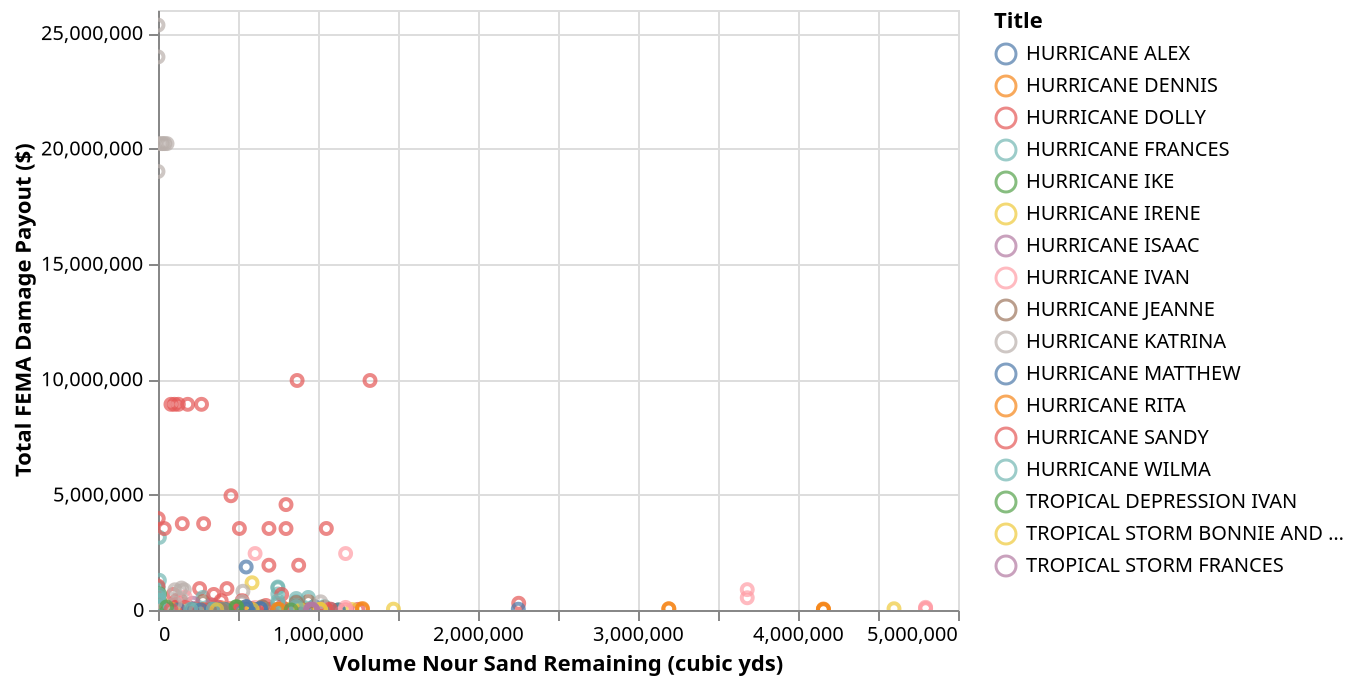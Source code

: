 {
  "$schema": "https://vega.github.io/schema/vega-lite/v5.json",
  "config": {
    "view": {
      "height": 300,
      "width": 400
    }
  },
  "data": {
    "values": [
      {
        "Title": "HURRICANE IRENE",
        "totApproved": 53837,
        "vol_left_over": 4600000
      },
      {
        "Title": "HURRICANE WILMA",
        "totApproved": 286329,
        "vol_left_over": 0
      },
      {
        "Title": "HURRICANE SANDY",
        "totApproved": 3530225,
        "vol_left_over": 800000
      },
      {
        "Title": "HURRICANE WILMA",
        "totApproved": 997066,
        "vol_left_over": 0
      },
      {
        "Title": "HURRICANE SANDY",
        "totApproved": 8912845,
        "vol_left_over": 272000
      },
      {
        "Title": "HURRICANE RITA",
        "totApproved": 2874,
        "vol_left_over": 0
      },
      {
        "Title": "TROPICAL STORM FRANCES",
        "totApproved": 17532,
        "vol_left_over": 747000
      },
      {
        "Title": "HURRICANE IRENE",
        "totApproved": 30320,
        "vol_left_over": 799504
      },
      {
        "Title": "TROPICAL STORM BONNIE AND HURRICANE CHARLEY",
        "totApproved": 1180350,
        "vol_left_over": 587746
      },
      {
        "Title": "HURRICANE SANDY",
        "totApproved": 405428,
        "vol_left_over": 394797
      },
      {
        "Title": "HURRICANE WILMA",
        "totApproved": 178623,
        "vol_left_over": 136350
      },
      {
        "Title": "HURRICANE ISAAC",
        "totApproved": 3100,
        "vol_left_over": 230000
      },
      {
        "Title": "HURRICANE WILMA",
        "totApproved": 5308,
        "vol_left_over": 136350
      },
      {
        "Title": "TROPICAL STORM BONNIE AND HURRICANE CHARLEY",
        "totApproved": 34640,
        "vol_left_over": 587746
      },
      {
        "Title": "HURRICANE SANDY",
        "totApproved": 125643,
        "vol_left_over": 96000
      },
      {
        "Title": "HURRICANE KATRINA",
        "totApproved": 811917,
        "vol_left_over": 530729
      },
      {
        "Title": "HURRICANE WILMA",
        "totApproved": 178623,
        "vol_left_over": 180420
      },
      {
        "Title": "HURRICANE IRENE",
        "totApproved": 21383,
        "vol_left_over": 800000
      },
      {
        "Title": "HURRICANE MATTHEW",
        "totApproved": 15483,
        "vol_left_over": 130000
      },
      {
        "Title": "HURRICANE IRENE",
        "totApproved": 17482,
        "vol_left_over": 799504
      },
      {
        "Title": "HURRICANE WILMA",
        "totApproved": 961158,
        "vol_left_over": 0
      },
      {
        "Title": "HURRICANE IRENE",
        "totApproved": 36417,
        "vol_left_over": 1003000
      },
      {
        "Title": "HURRICANE WILMA",
        "totApproved": 325,
        "vol_left_over": 0
      },
      {
        "Title": "HURRICANE SANDY",
        "totApproved": 4567667,
        "vol_left_over": 800000
      },
      {
        "Title": "HURRICANE WILMA",
        "totApproved": 5308,
        "vol_left_over": 180420
      },
      {
        "Title": "HURRICANE FRANCES",
        "totApproved": 121956,
        "vol_left_over": 10000
      },
      {
        "Title": "HURRICANE WILMA",
        "totApproved": 393460,
        "vol_left_over": 0
      },
      {
        "Title": "HURRICANE IRENE",
        "totApproved": 16460,
        "vol_left_over": 175000
      },
      {
        "Title": "HURRICANE SANDY",
        "totApproved": 10293,
        "vol_left_over": 272000
      },
      {
        "Title": "HURRICANE SANDY",
        "totApproved": 1512,
        "vol_left_over": 96000
      },
      {
        "Title": "HURRICANE FRANCES",
        "totApproved": 43631,
        "vol_left_over": 587746
      },
      {
        "Title": "HURRICANE FRANCES",
        "totApproved": 86425,
        "vol_left_over": 10000
      },
      {
        "Title": "HURRICANE SANDY",
        "totApproved": 405428,
        "vol_left_over": 0
      },
      {
        "Title": "HURRICANE WILMA",
        "totApproved": 694289,
        "vol_left_over": 0
      },
      {
        "Title": "HURRICANE SANDY",
        "totApproved": 27182,
        "vol_left_over": 1250000
      },
      {
        "Title": "HURRICANE SANDY",
        "totApproved": 9945562,
        "vol_left_over": 1325000
      },
      {
        "Title": "HURRICANE SANDY",
        "totApproved": 59364,
        "vol_left_over": 450000
      },
      {
        "Title": "HURRICANE SANDY",
        "totApproved": 674309,
        "vol_left_over": 96000
      },
      {
        "Title": "HURRICANE WILMA",
        "totApproved": 107829,
        "vol_left_over": 509504
      },
      {
        "Title": "HURRICANE SANDY",
        "totApproved": 107749,
        "vol_left_over": 390095
      },
      {
        "Title": "HURRICANE IVAN",
        "totApproved": 2434,
        "vol_left_over": 606814
      },
      {
        "Title": "HURRICANE SANDY",
        "totApproved": 38817,
        "vol_left_over": 502789
      },
      {
        "Title": "HURRICANE MATTHEW",
        "totApproved": 15483,
        "vol_left_over": 1083597
      },
      {
        "Title": "HURRICANE JEANNE",
        "totApproved": 11154,
        "vol_left_over": 1040253
      },
      {
        "Title": "HURRICANE IRENE",
        "totApproved": 7898,
        "vol_left_over": 118762
      },
      {
        "Title": "TROPICAL DEPRESSION IVAN",
        "totApproved": 921,
        "vol_left_over": 1126941
      },
      {
        "Title": "HURRICANE IRENE",
        "totApproved": 2532,
        "vol_left_over": 441414
      },
      {
        "Title": "HURRICANE WILMA",
        "totApproved": 628,
        "vol_left_over": 509504
      },
      {
        "Title": "HURRICANE IVAN",
        "totApproved": 530433,
        "vol_left_over": 3682757
      },
      {
        "Title": "HURRICANE IVAN",
        "totApproved": 2446456,
        "vol_left_over": 606814
      },
      {
        "Title": "HURRICANE SANDY",
        "totApproved": 928109,
        "vol_left_over": 260063
      },
      {
        "Title": "HURRICANE IVAN",
        "totApproved": 882533,
        "vol_left_over": 3682757
      },
      {
        "Title": "HURRICANE JEANNE",
        "totApproved": 46208,
        "vol_left_over": 0
      },
      {
        "Title": "HURRICANE SANDY",
        "totApproved": 8273,
        "vol_left_over": 151703
      },
      {
        "Title": "HURRICANE SANDY",
        "totApproved": 3741577,
        "vol_left_over": 151703
      },
      {
        "Title": "HURRICANE FRANCES",
        "totApproved": 53207,
        "vol_left_over": 0
      },
      {
        "Title": "HURRICANE WILMA",
        "totApproved": 1284576,
        "vol_left_over": 8668
      },
      {
        "Title": "HURRICANE IVAN",
        "totApproved": 10577,
        "vol_left_over": 606814
      },
      {
        "Title": "HURRICANE FRANCES",
        "totApproved": 544291,
        "vol_left_over": 280868
      },
      {
        "Title": "HURRICANE RITA",
        "totApproved": 9200,
        "vol_left_over": 0
      },
      {
        "Title": "HURRICANE IRENE",
        "totApproved": 21383,
        "vol_left_over": 1213629
      },
      {
        "Title": "HURRICANE JEANNE",
        "totApproved": 122,
        "vol_left_over": 280868
      },
      {
        "Title": "HURRICANE IVAN",
        "totApproved": 111833,
        "vol_left_over": 606814
      },
      {
        "Title": "HURRICANE SANDY",
        "totApproved": 9945562,
        "vol_left_over": 869478
      },
      {
        "Title": "HURRICANE SANDY",
        "totApproved": 4692,
        "vol_left_over": 693502
      },
      {
        "Title": "HURRICANE WILMA",
        "totApproved": 3148810,
        "vol_left_over": 8668
      },
      {
        "Title": "HURRICANE IRENE",
        "totApproved": 48286,
        "vol_left_over": 402231
      },
      {
        "Title": "HURRICANE SANDY",
        "totApproved": 1939794,
        "vol_left_over": 693072
      },
      {
        "Title": "TROPICAL STORM BONNIE AND HURRICANE CHARLEY",
        "totApproved": 1394,
        "vol_left_over": 0
      },
      {
        "Title": "HURRICANE JEANNE",
        "totApproved": 365204,
        "vol_left_over": 280868
      },
      {
        "Title": "HURRICANE IRENE",
        "totApproved": 522,
        "vol_left_over": 402231
      },
      {
        "Title": "TROPICAL STORM BONNIE AND HURRICANE CHARLEY",
        "totApproved": 3357,
        "vol_left_over": 280868
      },
      {
        "Title": "HURRICANE FRANCES",
        "totApproved": 151470,
        "vol_left_over": 1040253
      },
      {
        "Title": "HURRICANE JEANNE",
        "totApproved": 109664,
        "vol_left_over": 1040253
      },
      {
        "Title": "HURRICANE SANDY",
        "totApproved": 3532370,
        "vol_left_over": 693502
      },
      {
        "Title": "HURRICANE RITA",
        "totApproved": 2465,
        "vol_left_over": 0
      },
      {
        "Title": "HURRICANE SANDY",
        "totApproved": 29863,
        "vol_left_over": 693502
      },
      {
        "Title": "HURRICANE SANDY",
        "totApproved": 125643,
        "vol_left_over": 348685
      },
      {
        "Title": "HURRICANE MATTHEW",
        "totApproved": 11666,
        "vol_left_over": 392660
      },
      {
        "Title": "HURRICANE WILMA",
        "totApproved": 87812,
        "vol_left_over": 901772
      },
      {
        "Title": "HURRICANE JEANNE",
        "totApproved": 64805,
        "vol_left_over": 864198
      },
      {
        "Title": "HURRICANE JEANNE",
        "totApproved": 69627,
        "vol_left_over": 864198
      },
      {
        "Title": "HURRICANE RITA",
        "totApproved": 26200,
        "vol_left_over": 1277511
      },
      {
        "Title": "HURRICANE DENNIS",
        "totApproved": 54957,
        "vol_left_over": 3192500
      },
      {
        "Title": "HURRICANE MATTHEW",
        "totApproved": 21241,
        "vol_left_over": 422037
      },
      {
        "Title": "HURRICANE JEANNE",
        "totApproved": 103737,
        "vol_left_over": 864198
      },
      {
        "Title": "HURRICANE SANDY",
        "totApproved": 107749,
        "vol_left_over": 375738
      },
      {
        "Title": "HURRICANE IVAN",
        "totApproved": 17455,
        "vol_left_over": 225443
      },
      {
        "Title": "HURRICANE ISAAC",
        "totApproved": 7500,
        "vol_left_over": 217928
      },
      {
        "Title": "HURRICANE MATTHEW",
        "totApproved": 151580,
        "vol_left_over": 976920
      },
      {
        "Title": "HURRICANE IRENE",
        "totApproved": 15265,
        "vol_left_over": 0
      },
      {
        "Title": "HURRICANE DENNIS",
        "totApproved": 1852,
        "vol_left_over": 526034
      },
      {
        "Title": "HURRICANE SANDY",
        "totApproved": 405428,
        "vol_left_over": 526034
      },
      {
        "Title": "HURRICANE SANDY",
        "totApproved": 1512,
        "vol_left_over": 348685
      },
      {
        "Title": "HURRICANE SANDY",
        "totApproved": 8912845,
        "vol_left_over": 102952
      },
      {
        "Title": "HURRICANE KATRINA",
        "totApproved": 412,
        "vol_left_over": 526034
      },
      {
        "Title": "HURRICANE SANDY",
        "totApproved": 3962657,
        "vol_left_over": 1502
      },
      {
        "Title": "HURRICANE MATTHEW",
        "totApproved": 967,
        "vol_left_over": 1127215
      },
      {
        "Title": "HURRICANE SANDY",
        "totApproved": 29863,
        "vol_left_over": 1052068
      },
      {
        "Title": "HURRICANE KATRINA",
        "totApproved": 48071,
        "vol_left_over": 526034
      },
      {
        "Title": "HURRICANE SANDY",
        "totApproved": 292487,
        "vol_left_over": 2254431
      },
      {
        "Title": "HURRICANE MATTHEW",
        "totApproved": 5910,
        "vol_left_over": 71390
      },
      {
        "Title": "HURRICANE MATTHEW",
        "totApproved": 5910,
        "vol_left_over": 69887
      },
      {
        "Title": "HURRICANE RITA",
        "totApproved": 9200,
        "vol_left_over": 0
      },
      {
        "Title": "HURRICANE FRANCES",
        "totApproved": 357265,
        "vol_left_over": 864198
      },
      {
        "Title": "HURRICANE MATTHEW",
        "totApproved": 28208,
        "vol_left_over": 601181
      },
      {
        "Title": "HURRICANE FRANCES",
        "totApproved": 544291,
        "vol_left_over": 939346
      },
      {
        "Title": "HURRICANE RITA",
        "totApproved": 64765,
        "vol_left_over": 1277511
      },
      {
        "Title": "HURRICANE FRANCES",
        "totApproved": 2980,
        "vol_left_over": 225443
      },
      {
        "Title": "HURRICANE ISAAC",
        "totApproved": 75999,
        "vol_left_over": 217928
      },
      {
        "Title": "HURRICANE IRENE",
        "totApproved": 24494,
        "vol_left_over": 45088
      },
      {
        "Title": "HURRICANE DENNIS",
        "totApproved": 18729,
        "vol_left_over": 526034
      },
      {
        "Title": "TROPICAL STORM BONNIE AND HURRICANE CHARLEY",
        "totApproved": 3357,
        "vol_left_over": 939346
      },
      {
        "Title": "HURRICANE SANDY",
        "totApproved": 4692,
        "vol_left_over": 1052068
      },
      {
        "Title": "HURRICANE IRENE",
        "totApproved": 93591,
        "vol_left_over": 526034
      },
      {
        "Title": "HURRICANE IRENE",
        "totApproved": 48286,
        "vol_left_over": 891552
      },
      {
        "Title": "HURRICANE FRANCES",
        "totApproved": 100228,
        "vol_left_over": 864198
      },
      {
        "Title": "HURRICANE SANDY",
        "totApproved": 10293,
        "vol_left_over": 102952
      },
      {
        "Title": "HURRICANE KATRINA",
        "totApproved": 355102,
        "vol_left_over": 526034
      },
      {
        "Title": "HURRICANE ISAAC",
        "totApproved": 215559,
        "vol_left_over": 338164
      },
      {
        "Title": "HURRICANE DENNIS",
        "totApproved": 47152,
        "vol_left_over": 3192500
      },
      {
        "Title": "HURRICANE SANDY",
        "totApproved": 3532370,
        "vol_left_over": 1052068
      },
      {
        "Title": "HURRICANE JEANNE",
        "totApproved": 365204,
        "vol_left_over": 939346
      },
      {
        "Title": "HURRICANE JEANNE",
        "totApproved": 122,
        "vol_left_over": 939346
      },
      {
        "Title": "HURRICANE IRENE",
        "totApproved": 7898,
        "vol_left_over": 214171
      },
      {
        "Title": "HURRICANE SANDY",
        "totApproved": 674309,
        "vol_left_over": 348685
      },
      {
        "Title": "HURRICANE FRANCES",
        "totApproved": 497237,
        "vol_left_over": 864198
      },
      {
        "Title": "HURRICANE MATTHEW",
        "totApproved": 4580,
        "vol_left_over": 520336
      },
      {
        "Title": "HURRICANE JEANNE",
        "totApproved": 326541,
        "vol_left_over": 864198
      },
      {
        "Title": "HURRICANE ISAAC",
        "totApproved": 292411,
        "vol_left_over": 217928
      },
      {
        "Title": "HURRICANE FRANCES",
        "totApproved": 199056,
        "vol_left_over": 864198
      },
      {
        "Title": "HURRICANE MATTHEW",
        "totApproved": 28208,
        "vol_left_over": 120236
      },
      {
        "Title": "HURRICANE JEANNE",
        "totApproved": 173858,
        "vol_left_over": 864198
      },
      {
        "Title": "HURRICANE IRENE",
        "totApproved": 522,
        "vol_left_over": 891552
      },
      {
        "Title": "HURRICANE IVAN",
        "totApproved": 40543,
        "vol_left_over": 16532
      },
      {
        "Title": "HURRICANE FRANCES",
        "totApproved": 145748,
        "vol_left_over": 864198
      },
      {
        "Title": "HURRICANE FRANCES",
        "totApproved": 117507,
        "vol_left_over": 651439
      },
      {
        "Title": "HURRICANE KATRINA",
        "totApproved": 811917,
        "vol_left_over": 136377
      },
      {
        "Title": "HURRICANE IRENE",
        "totApproved": 21383,
        "vol_left_over": 586832
      },
      {
        "Title": "HURRICANE IVAN",
        "totApproved": 10577,
        "vol_left_over": 1172590
      },
      {
        "Title": "HURRICANE IVAN",
        "totApproved": 2434,
        "vol_left_over": 1172590
      },
      {
        "Title": "HURRICANE SANDY",
        "totApproved": 125643,
        "vol_left_over": 772867
      },
      {
        "Title": "HURRICANE SANDY",
        "totApproved": 1512,
        "vol_left_over": 772867
      },
      {
        "Title": "TROPICAL STORM BONNIE AND HURRICANE CHARLEY",
        "totApproved": 2316,
        "vol_left_over": 15699
      },
      {
        "Title": "HURRICANE WILMA",
        "totApproved": 325,
        "vol_left_over": 749154
      },
      {
        "Title": "HURRICANE SANDY",
        "totApproved": 3530225,
        "vol_left_over": 39086
      },
      {
        "Title": "HURRICANE SANDY",
        "totApproved": 405428,
        "vol_left_over": 116064
      },
      {
        "Title": "HURRICANE SANDY",
        "totApproved": 405428,
        "vol_left_over": 141121
      },
      {
        "Title": "HURRICANE SANDY",
        "totApproved": 59364,
        "vol_left_over": 580432
      },
      {
        "Title": "HURRICANE WILMA",
        "totApproved": 42065,
        "vol_left_over": 195431
      },
      {
        "Title": "HURRICANE IVAN",
        "totApproved": 27536,
        "vol_left_over": 65143
      },
      {
        "Title": "HURRICANE MATTHEW",
        "totApproved": 15483,
        "vol_left_over": 107487
      },
      {
        "Title": "HURRICANE MATTHEW",
        "totApproved": 15483,
        "vol_left_over": 368714
      },
      {
        "Title": "HURRICANE IKE",
        "totApproved": 234496,
        "vol_left_over": 0
      },
      {
        "Title": "HURRICANE SANDY",
        "totApproved": 196358,
        "vol_left_over": 674239
      },
      {
        "Title": "HURRICANE DOLLY",
        "totApproved": 110958,
        "vol_left_over": 0
      },
      {
        "Title": "HURRICANE SANDY",
        "totApproved": 38817,
        "vol_left_over": 208245
      },
      {
        "Title": "HURRICANE SANDY",
        "totApproved": 9179,
        "vol_left_over": 320367
      },
      {
        "Title": "HURRICANE SANDY",
        "totApproved": 1036853,
        "vol_left_over": 0
      },
      {
        "Title": "HURRICANE SANDY",
        "totApproved": 8912845,
        "vol_left_over": 185660
      },
      {
        "Title": "HURRICANE SANDY",
        "totApproved": 4950990,
        "vol_left_over": 456007
      },
      {
        "Title": "HURRICANE KATRINA",
        "totApproved": 875331,
        "vol_left_over": 164445
      },
      {
        "Title": "HURRICANE IVAN",
        "totApproved": 2446456,
        "vol_left_over": 1172590
      },
      {
        "Title": "HURRICANE KATRINA",
        "totApproved": 289764,
        "vol_left_over": 164445
      },
      {
        "Title": "HURRICANE SANDY",
        "totApproved": 10293,
        "vol_left_over": 185660
      },
      {
        "Title": "HURRICANE IVAN",
        "totApproved": 111833,
        "vol_left_over": 1172590
      },
      {
        "Title": "HURRICANE WILMA",
        "totApproved": 997066,
        "vol_left_over": 749154
      },
      {
        "Title": "HURRICANE WILMA",
        "totApproved": 961158,
        "vol_left_over": 749154
      },
      {
        "Title": "HURRICANE WILMA",
        "totApproved": 694289,
        "vol_left_over": 749154
      },
      {
        "Title": "HURRICANE SANDY",
        "totApproved": 674309,
        "vol_left_over": 772867
      },
      {
        "Title": "HURRICANE WILMA",
        "totApproved": 393460,
        "vol_left_over": 749154
      },
      {
        "Title": "HURRICANE RITA",
        "totApproved": 313361,
        "vol_left_over": 14331
      },
      {
        "Title": "HURRICANE WILMA",
        "totApproved": 286329,
        "vol_left_over": 749154
      },
      {
        "Title": "HURRICANE JEANNE",
        "totApproved": 140092,
        "vol_left_over": 651439
      },
      {
        "Title": "HURRICANE RITA",
        "totApproved": 29421,
        "vol_left_over": 748251
      },
      {
        "Title": "HURRICANE RITA",
        "totApproved": 29421,
        "vol_left_over": 756722
      },
      {
        "Title": "HURRICANE SANDY",
        "totApproved": 29863,
        "vol_left_over": 508712
      },
      {
        "Title": "HURRICANE WILMA",
        "totApproved": 23311,
        "vol_left_over": 564718
      },
      {
        "Title": "HURRICANE DENNIS",
        "totApproved": 18729,
        "vol_left_over": 1016492
      },
      {
        "Title": "HURRICANE SANDY",
        "totApproved": 107749,
        "vol_left_over": 127061
      },
      {
        "Title": "HURRICANE WILMA",
        "totApproved": 5308,
        "vol_left_over": 13609
      },
      {
        "Title": "HURRICANE SANDY",
        "totApproved": 4692,
        "vol_left_over": 508712
      },
      {
        "Title": "HURRICANE IRENE",
        "totApproved": 2532,
        "vol_left_over": 87531
      },
      {
        "Title": "HURRICANE DENNIS",
        "totApproved": 1852,
        "vol_left_over": 1016492
      },
      {
        "Title": "HURRICANE RITA",
        "totApproved": 725,
        "vol_left_over": 82448
      },
      {
        "Title": "HURRICANE KATRINA",
        "totApproved": 20209440,
        "vol_left_over": 56471
      },
      {
        "Title": "HURRICANE RITA",
        "totApproved": 593,
        "vol_left_over": 82448
      },
      {
        "Title": "HURRICANE KATRINA",
        "totApproved": 412,
        "vol_left_over": 1016492
      },
      {
        "Title": "HURRICANE IVAN",
        "totApproved": 559012,
        "vol_left_over": 169415
      },
      {
        "Title": "HURRICANE IVAN",
        "totApproved": 27536,
        "vol_left_over": 33883
      },
      {
        "Title": "HURRICANE WILMA",
        "totApproved": 178623,
        "vol_left_over": 13609
      },
      {
        "Title": "HURRICANE KATRINA",
        "totApproved": 7478,
        "vol_left_over": 56471
      },
      {
        "Title": "HURRICANE KATRINA",
        "totApproved": 10527,
        "vol_left_over": 56471
      },
      {
        "Title": "HURRICANE RITA",
        "totApproved": 9200,
        "vol_left_over": 0
      },
      {
        "Title": "HURRICANE MATTHEW",
        "totApproved": 5910,
        "vol_left_over": 14117
      },
      {
        "Title": "HURRICANE IKE",
        "totApproved": 155362,
        "vol_left_over": 0
      },
      {
        "Title": "HURRICANE IKE",
        "totApproved": 15957,
        "vol_left_over": 0
      },
      {
        "Title": "HURRICANE KATRINA",
        "totApproved": 355102,
        "vol_left_over": 1016492
      },
      {
        "Title": "HURRICANE IRENE",
        "totApproved": 7898,
        "vol_left_over": 146826
      },
      {
        "Title": "HURRICANE SANDY",
        "totApproved": 3532370,
        "vol_left_over": 508712
      },
      {
        "Title": "HURRICANE SANDY",
        "totApproved": 66210,
        "vol_left_over": 349560
      },
      {
        "Title": "HURRICANE MATTHEW",
        "totApproved": 62695,
        "vol_left_over": 640390
      },
      {
        "Title": "HURRICANE KATRINA",
        "totApproved": 48071,
        "vol_left_over": 1016492
      },
      {
        "Title": "HURRICANE MATTHEW",
        "totApproved": 46906,
        "vol_left_over": 640390
      },
      {
        "Title": "HURRICANE IVAN",
        "totApproved": 116299,
        "vol_left_over": 4797508
      },
      {
        "Title": "HURRICANE JEANNE",
        "totApproved": 19490,
        "vol_left_over": 0
      },
      {
        "Title": "HURRICANE IVAN",
        "totApproved": 19072,
        "vol_left_over": 0
      },
      {
        "Title": "HURRICANE IRENE",
        "totApproved": 16460,
        "vol_left_over": 328971
      },
      {
        "Title": "HURRICANE FRANCES",
        "totApproved": 8264,
        "vol_left_over": 0
      },
      {
        "Title": "HURRICANE JEANNE",
        "totApproved": 2777,
        "vol_left_over": 0
      },
      {
        "Title": "HURRICANE IRENE",
        "totApproved": 2532,
        "vol_left_over": 23497
      },
      {
        "Title": "HURRICANE IRENE",
        "totApproved": 2532,
        "vol_left_over": 219804
      },
      {
        "Title": "HURRICANE IKE",
        "totApproved": 840,
        "vol_left_over": 832220
      },
      {
        "Title": "HURRICANE KATRINA",
        "totApproved": 20209440,
        "vol_left_over": 29372
      },
      {
        "Title": "HURRICANE IVAN",
        "totApproved": 69003,
        "vol_left_over": 4797508
      },
      {
        "Title": "HURRICANE KATRINA",
        "totApproved": 951847,
        "vol_left_over": 146862
      },
      {
        "Title": "HURRICANE SANDY",
        "totApproved": 928109,
        "vol_left_over": 430796
      },
      {
        "Title": "HURRICANE IVAN",
        "totApproved": 51771,
        "vol_left_over": 4797508
      },
      {
        "Title": "HURRICANE KATRINA",
        "totApproved": 388,
        "vol_left_over": 146862
      },
      {
        "Title": "HURRICANE IVAN",
        "totApproved": 27536,
        "vol_left_over": 48954
      },
      {
        "Title": "HURRICANE IVAN",
        "totApproved": 27536,
        "vol_left_over": 0
      },
      {
        "Title": "HURRICANE DOLLY",
        "totApproved": 110958,
        "vol_left_over": 170360
      },
      {
        "Title": "HURRICANE KATRINA",
        "totApproved": 10527,
        "vol_left_over": 29372
      },
      {
        "Title": "HURRICANE MATTHEW",
        "totApproved": 35022,
        "vol_left_over": 2251891
      },
      {
        "Title": "HURRICANE IVAN",
        "totApproved": 40543,
        "vol_left_over": 19581
      },
      {
        "Title": "HURRICANE KATRINA",
        "totApproved": 7478,
        "vol_left_over": 29372
      },
      {
        "Title": "HURRICANE MATTHEW",
        "totApproved": 11666,
        "vol_left_over": 391390
      },
      {
        "Title": "HURRICANE MATTHEW",
        "totApproved": 5910,
        "vol_left_over": 15665
      },
      {
        "Title": "HURRICANE ALEX",
        "totApproved": 1937,
        "vol_left_over": 0
      },
      {
        "Title": "HURRICANE IKE",
        "totApproved": 155362,
        "vol_left_over": 0
      },
      {
        "Title": "HURRICANE SANDY",
        "totApproved": 8912845,
        "vol_left_over": 127280
      },
      {
        "Title": "HURRICANE SANDY",
        "totApproved": 38499,
        "vol_left_over": 1076991
      },
      {
        "Title": "HURRICANE SANDY",
        "totApproved": 10293,
        "vol_left_over": 127280
      },
      {
        "Title": "HURRICANE IVAN",
        "totApproved": 128003,
        "vol_left_over": 0
      },
      {
        "Title": "HURRICANE IVAN",
        "totApproved": 56756,
        "vol_left_over": 0
      },
      {
        "Title": "TROPICAL STORM BONNIE AND HURRICANE CHARLEY",
        "totApproved": 14948,
        "vol_left_over": 6584
      },
      {
        "Title": "TROPICAL STORM BONNIE AND HURRICANE CHARLEY",
        "totApproved": 14542,
        "vol_left_over": 6584
      },
      {
        "Title": "TROPICAL STORM BONNIE AND HURRICANE CHARLEY",
        "totApproved": 12330,
        "vol_left_over": 6584
      },
      {
        "Title": "HURRICANE KATRINA",
        "totApproved": 29136,
        "vol_left_over": 0
      },
      {
        "Title": "HURRICANE KATRINA",
        "totApproved": 24424,
        "vol_left_over": 0
      },
      {
        "Title": "HURRICANE SANDY",
        "totApproved": 38499,
        "vol_left_over": 236800
      },
      {
        "Title": "TROPICAL STORM BONNIE AND HURRICANE CHARLEY",
        "totApproved": 11810,
        "vol_left_over": 6584
      },
      {
        "Title": "HURRICANE KATRINA",
        "totApproved": 22175,
        "vol_left_over": 0
      },
      {
        "Title": "TROPICAL STORM BONNIE AND HURRICANE CHARLEY",
        "totApproved": 9230,
        "vol_left_over": 6584
      },
      {
        "Title": "HURRICANE IRENE",
        "totApproved": 30320,
        "vol_left_over": 1014251
      },
      {
        "Title": "HURRICANE KATRINA",
        "totApproved": 17590,
        "vol_left_over": 0
      },
      {
        "Title": "HURRICANE MATTHEW",
        "totApproved": 21241,
        "vol_left_over": 331944
      },
      {
        "Title": "TROPICAL STORM BONNIE AND HURRICANE CHARLEY",
        "totApproved": 5617,
        "vol_left_over": 6584
      },
      {
        "Title": "HURRICANE IRENE",
        "totApproved": 17482,
        "vol_left_over": 1014251
      },
      {
        "Title": "HURRICANE MATTHEW",
        "totApproved": 15483,
        "vol_left_over": 37769
      },
      {
        "Title": "HURRICANE KATRINA",
        "totApproved": 7582,
        "vol_left_over": 0
      },
      {
        "Title": "HURRICANE FRANCES",
        "totApproved": 12454,
        "vol_left_over": 398862
      },
      {
        "Title": "HURRICANE KATRINA",
        "totApproved": 6716,
        "vol_left_over": 0
      },
      {
        "Title": "HURRICANE MATTHEW",
        "totApproved": 5910,
        "vol_left_over": 59412
      },
      {
        "Title": "HURRICANE JEANNE",
        "totApproved": 5101,
        "vol_left_over": 398862
      },
      {
        "Title": "TROPICAL STORM BONNIE AND HURRICANE CHARLEY",
        "totApproved": 3430,
        "vol_left_over": 6584
      },
      {
        "Title": "HURRICANE DENNIS",
        "totApproved": 11013,
        "vol_left_over": 4158853
      },
      {
        "Title": "HURRICANE KATRINA",
        "totApproved": 20209440,
        "vol_left_over": 42437
      },
      {
        "Title": "HURRICANE KATRINA",
        "totApproved": 20209440,
        "vol_left_over": 0
      },
      {
        "Title": "HURRICANE FRANCES",
        "totApproved": 836,
        "vol_left_over": 6584
      },
      {
        "Title": "HURRICANE DENNIS",
        "totApproved": 43397,
        "vol_left_over": 4158853
      },
      {
        "Title": "TROPICAL STORM FRANCES",
        "totApproved": 36235,
        "vol_left_over": 954803
      },
      {
        "Title": "HURRICANE IVAN",
        "totApproved": 27536,
        "vol_left_over": 25462
      },
      {
        "Title": "HURRICANE SANDY",
        "totApproved": 3741577,
        "vol_left_over": 285178
      },
      {
        "Title": "TROPICAL STORM FRANCES",
        "totApproved": 18165,
        "vol_left_over": 954803
      },
      {
        "Title": "HURRICANE KATRINA",
        "totApproved": 10527,
        "vol_left_over": 42437
      },
      {
        "Title": "HURRICANE SANDY",
        "totApproved": 8273,
        "vol_left_over": 285178
      },
      {
        "Title": "HURRICANE KATRINA",
        "totApproved": 10527,
        "vol_left_over": 0
      },
      {
        "Title": "HURRICANE MATTHEW",
        "totApproved": 28208,
        "vol_left_over": 216090
      },
      {
        "Title": "HURRICANE KATRINA",
        "totApproved": 7478,
        "vol_left_over": 42437
      },
      {
        "Title": "HURRICANE KATRINA",
        "totApproved": 7478,
        "vol_left_over": 0
      },
      {
        "Title": "TROPICAL STORM FRANCES",
        "totApproved": 597,
        "vol_left_over": 954803
      },
      {
        "Title": "HURRICANE KATRINA",
        "totApproved": 25345993,
        "vol_left_over": 0
      },
      {
        "Title": "HURRICANE IKE",
        "totApproved": 697207,
        "vol_left_over": 9336
      },
      {
        "Title": "HURRICANE KATRINA",
        "totApproved": 23967843,
        "vol_left_over": 0
      },
      {
        "Title": "HURRICANE KATRINA",
        "totApproved": 19001829,
        "vol_left_over": 0
      },
      {
        "Title": "TROPICAL STORM BONNIE AND HURRICANE CHARLEY",
        "totApproved": 56764,
        "vol_left_over": 6584
      },
      {
        "Title": "HURRICANE FRANCES",
        "totApproved": 1086,
        "vol_left_over": 235526
      },
      {
        "Title": "HURRICANE IRENE",
        "totApproved": 7898,
        "vol_left_over": 93362
      },
      {
        "Title": "TROPICAL STORM BONNIE AND HURRICANE CHARLEY",
        "totApproved": 35743,
        "vol_left_over": 6584
      },
      {
        "Title": "HURRICANE MATTHEW",
        "totApproved": 4580,
        "vol_left_over": 267354
      },
      {
        "Title": "TROPICAL STORM BONNIE AND HURRICANE CHARLEY",
        "totApproved": 25420,
        "vol_left_over": 6584
      },
      {
        "Title": "HURRICANE KATRINA",
        "totApproved": 87071,
        "vol_left_over": 0
      },
      {
        "Title": "TROPICAL STORM BONNIE AND HURRICANE CHARLEY",
        "totApproved": 21489,
        "vol_left_over": 6584
      },
      {
        "Title": "TROPICAL STORM BONNIE AND HURRICANE CHARLEY",
        "totApproved": 20286,
        "vol_left_over": 6584
      },
      {
        "Title": "TROPICAL STORM BONNIE AND HURRICANE CHARLEY",
        "totApproved": 19476,
        "vol_left_over": 6584
      },
      {
        "Title": "HURRICANE DENNIS",
        "totApproved": 25213,
        "vol_left_over": 4158853
      },
      {
        "Title": "HURRICANE RITA",
        "totApproved": 313361,
        "vol_left_over": 16974
      },
      {
        "Title": "TROPICAL STORM BONNIE AND HURRICANE CHARLEY",
        "totApproved": 18785,
        "vol_left_over": 6584
      },
      {
        "Title": "HURRICANE IKE",
        "totApproved": 32337,
        "vol_left_over": 53710
      },
      {
        "Title": "HURRICANE WILMA",
        "totApproved": 39368,
        "vol_left_over": 345764
      },
      {
        "Title": "TROPICAL STORM FRANCES",
        "totApproved": 36235,
        "vol_left_over": 964912
      },
      {
        "Title": "HURRICANE IRENE",
        "totApproved": 4455,
        "vol_left_over": 3678
      },
      {
        "Title": "HURRICANE WILMA",
        "totApproved": 6578,
        "vol_left_over": 5708
      },
      {
        "Title": "HURRICANE IRENE",
        "totApproved": 21383,
        "vol_left_over": 22808
      },
      {
        "Title": "HURRICANE IRENE",
        "totApproved": 21383,
        "vol_left_over": 588607
      },
      {
        "Title": "TROPICAL STORM FRANCES",
        "totApproved": 18165,
        "vol_left_over": 964912
      },
      {
        "Title": "HURRICANE IKE",
        "totApproved": 8164,
        "vol_left_over": 53710
      },
      {
        "Title": "HURRICANE MATTHEW",
        "totApproved": 15483,
        "vol_left_over": 32741
      },
      {
        "Title": "TROPICAL STORM FRANCES",
        "totApproved": 8802,
        "vol_left_over": 964912
      },
      {
        "Title": "HURRICANE MATTHEW",
        "totApproved": 5910,
        "vol_left_over": 36787
      },
      {
        "Title": "HURRICANE SANDY",
        "totApproved": 107749,
        "vol_left_over": 20969
      },
      {
        "Title": "HURRICANE MATTHEW",
        "totApproved": 5910,
        "vol_left_over": 70632
      },
      {
        "Title": "TROPICAL STORM FRANCES",
        "totApproved": 597,
        "vol_left_over": 964912
      },
      {
        "Title": "TROPICAL STORM BONNIE AND HURRICANE CHARLEY",
        "totApproved": 2316,
        "vol_left_over": 29430
      },
      {
        "Title": "HURRICANE KATRINA",
        "totApproved": 20209440,
        "vol_left_over": 22072
      },
      {
        "Title": "HURRICANE MATTHEW",
        "totApproved": 1864205,
        "vol_left_over": 551074
      },
      {
        "Title": "HURRICANE WILMA",
        "totApproved": 675239,
        "vol_left_over": 5708
      },
      {
        "Title": "HURRICANE WILMA",
        "totApproved": 550953,
        "vol_left_over": 5708
      },
      {
        "Title": "HURRICANE SANDY",
        "totApproved": 292487,
        "vol_left_over": 5886
      },
      {
        "Title": "HURRICANE MATTHEW",
        "totApproved": 147639,
        "vol_left_over": 551074
      },
      {
        "Title": "HURRICANE WILMA",
        "totApproved": 428645,
        "vol_left_over": 5708
      },
      {
        "Title": "HURRICANE MATTHEW",
        "totApproved": 130473,
        "vol_left_over": 551074
      },
      {
        "Title": "HURRICANE WILMA",
        "totApproved": 418295,
        "vol_left_over": 5708
      },
      {
        "Title": "HURRICANE WILMA",
        "totApproved": 391908,
        "vol_left_over": 5708
      },
      {
        "Title": "HURRICANE WILMA",
        "totApproved": 361964,
        "vol_left_over": 5708
      },
      {
        "Title": "HURRICANE WILMA",
        "totApproved": 303356,
        "vol_left_over": 5708
      },
      {
        "Title": "HURRICANE IVAN",
        "totApproved": 27536,
        "vol_left_over": 36787
      },
      {
        "Title": "HURRICANE SANDY",
        "totApproved": 196358,
        "vol_left_over": 0
      },
      {
        "Title": "HURRICANE WILMA",
        "totApproved": 209393,
        "vol_left_over": 5708
      },
      {
        "Title": "HURRICANE MATTHEW",
        "totApproved": 22830,
        "vol_left_over": 551074
      },
      {
        "Title": "HURRICANE IKE",
        "totApproved": 155362,
        "vol_left_over": 0
      },
      {
        "Title": "HURRICANE DOLLY",
        "totApproved": 110958,
        "vol_left_over": 0
      },
      {
        "Title": "HURRICANE KATRINA",
        "totApproved": 10527,
        "vol_left_over": 22072
      },
      {
        "Title": "HURRICANE WILMA",
        "totApproved": 176387,
        "vol_left_over": 5708
      },
      {
        "Title": "HURRICANE WILMA",
        "totApproved": 151404,
        "vol_left_over": 5708
      },
      {
        "Title": "HURRICANE KATRINA",
        "totApproved": 7478,
        "vol_left_over": 22072
      },
      {
        "Title": "HURRICANE WILMA",
        "totApproved": 150738,
        "vol_left_over": 5708
      },
      {
        "Title": "HURRICANE MATTHEW",
        "totApproved": 6657,
        "vol_left_over": 551074
      },
      {
        "Title": "HURRICANE WILMA",
        "totApproved": 134817,
        "vol_left_over": 5708
      },
      {
        "Title": "HURRICANE ALEX",
        "totApproved": 1937,
        "vol_left_over": 128022
      },
      {
        "Title": "HURRICANE WILMA",
        "totApproved": 133851,
        "vol_left_over": 5708
      },
      {
        "Title": "HURRICANE SANDY",
        "totApproved": 8912845,
        "vol_left_over": 80933
      },
      {
        "Title": "HURRICANE WILMA",
        "totApproved": 125296,
        "vol_left_over": 5708
      },
      {
        "Title": "HURRICANE KATRINA",
        "totApproved": 875331,
        "vol_left_over": 105856
      },
      {
        "Title": "HURRICANE KATRINA",
        "totApproved": 289764,
        "vol_left_over": 105856
      },
      {
        "Title": "HURRICANE IRENE",
        "totApproved": 36417,
        "vol_left_over": 1471517
      },
      {
        "Title": "HURRICANE SANDY",
        "totApproved": 10293,
        "vol_left_over": 80933
      },
      {
        "Title": "HURRICANE IKE",
        "totApproved": 134975,
        "vol_left_over": 487440
      },
      {
        "Title": "HURRICANE IKE",
        "totApproved": 134975,
        "vol_left_over": 492958
      },
      {
        "Title": "HURRICANE IRENE",
        "totApproved": 7898,
        "vol_left_over": 368423
      },
      {
        "Title": "HURRICANE IKE",
        "totApproved": 131568,
        "vol_left_over": 53710
      },
      {
        "Title": "HURRICANE WILMA",
        "totApproved": 32112,
        "vol_left_over": 204173
      },
      {
        "Title": "HURRICANE SANDY",
        "totApproved": 1939794,
        "vol_left_over": 879231
      }
    ]
  },
  "encoding": {
    "color": {
      "field": "Title",
      "type": "nominal"
    },
    "x": {
      "axis": {
        "title": "Volume Nour Sand Remaining (cubic yds)"
      },
      "field": "vol_left_over",
      "type": "quantitative"
    },
    "y": {
      "axis": {
        "title": "Total FEMA Damage Payout ($)"
      },
      "field": "totApproved",
      "type": "quantitative"
    }
  },
  "mark": "point",
  "selection": {
    "selector004": {
      "bind": "scales",
      "encodings": [
        "x",
        "y"
      ],
      "type": "interval"
    }
  }
}